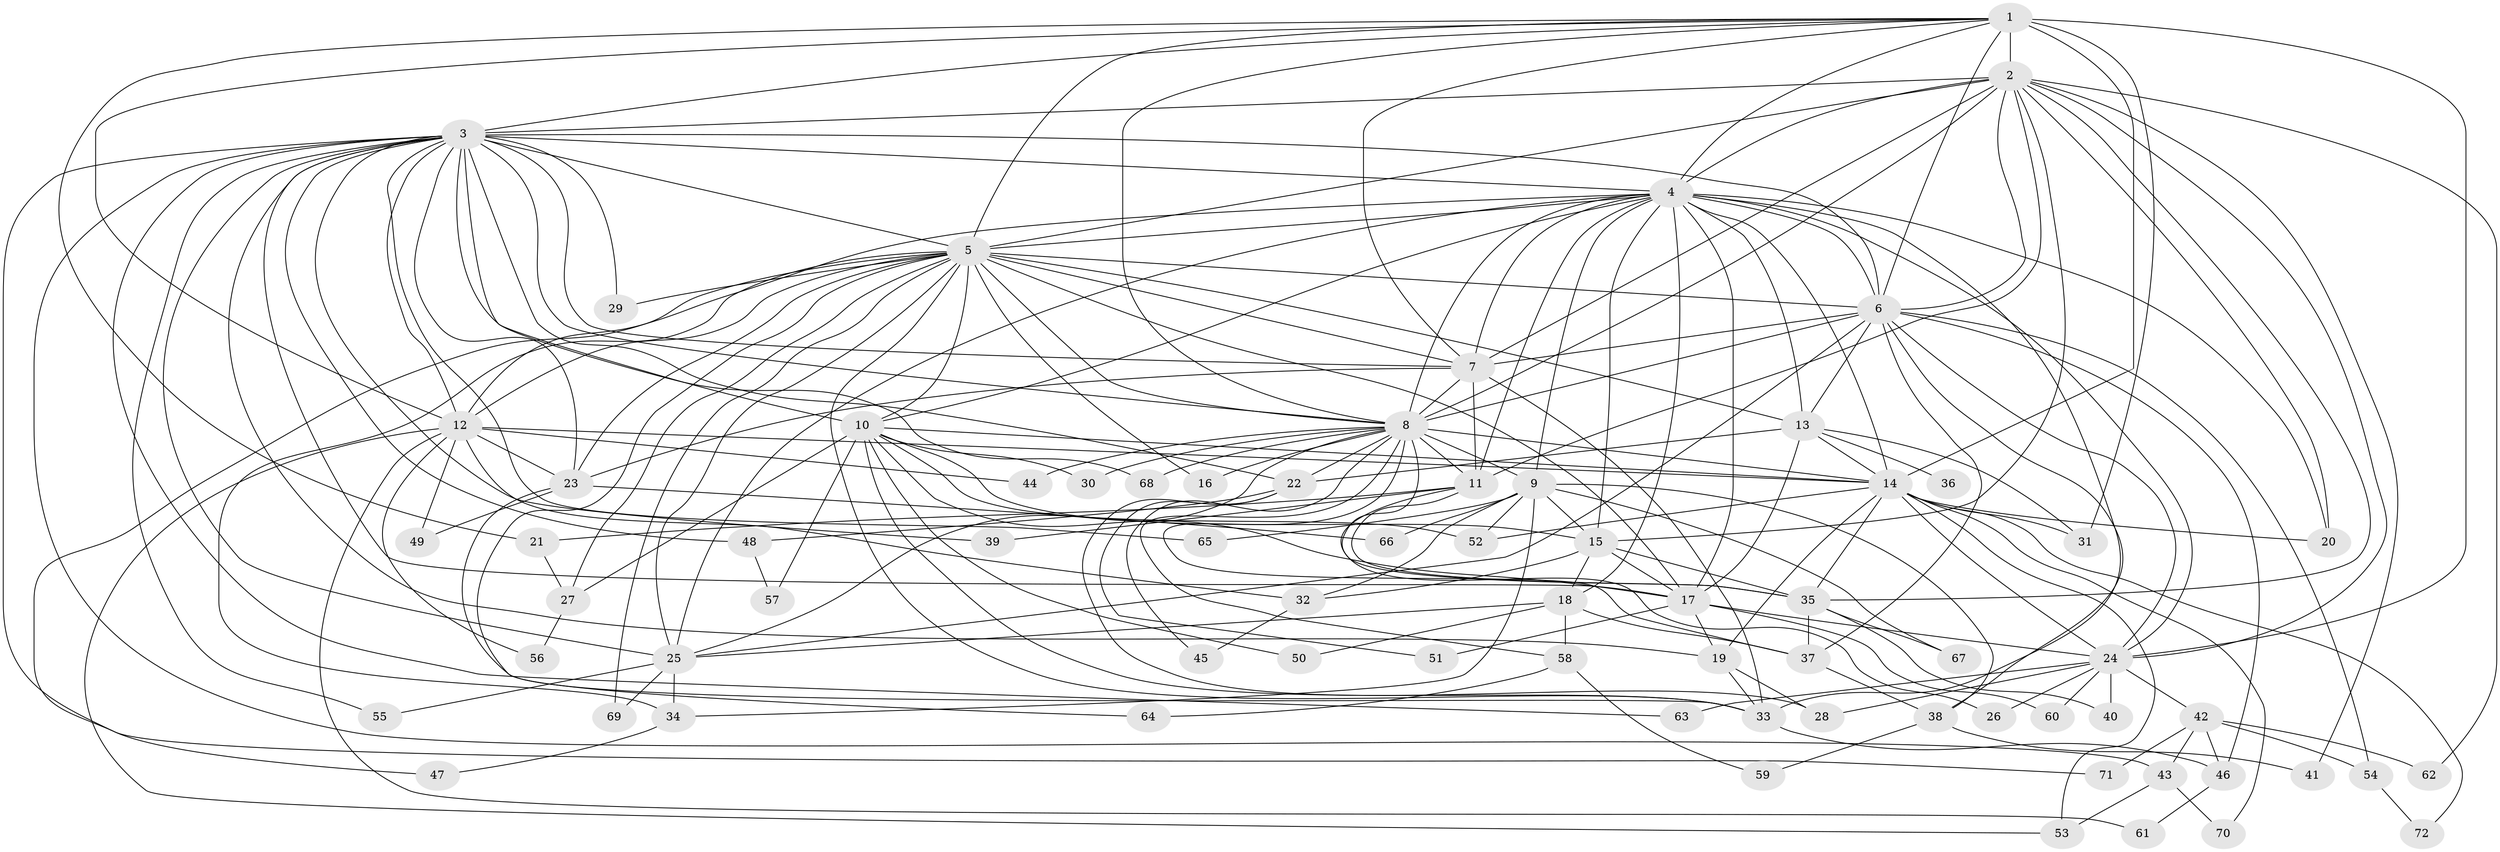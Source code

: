 // original degree distribution, {27: 0.013888888888888888, 17: 0.006944444444444444, 26: 0.013888888888888888, 13: 0.006944444444444444, 30: 0.006944444444444444, 22: 0.006944444444444444, 16: 0.006944444444444444, 19: 0.006944444444444444, 10: 0.006944444444444444, 11: 0.013888888888888888, 7: 0.013888888888888888, 8: 0.013888888888888888, 2: 0.5763888888888888, 5: 0.020833333333333332, 4: 0.09027777777777778, 6: 0.041666666666666664, 3: 0.14583333333333334, 9: 0.006944444444444444}
// Generated by graph-tools (version 1.1) at 2025/35/03/09/25 02:35:03]
// undirected, 72 vertices, 201 edges
graph export_dot {
graph [start="1"]
  node [color=gray90,style=filled];
  1;
  2;
  3;
  4;
  5;
  6;
  7;
  8;
  9;
  10;
  11;
  12;
  13;
  14;
  15;
  16;
  17;
  18;
  19;
  20;
  21;
  22;
  23;
  24;
  25;
  26;
  27;
  28;
  29;
  30;
  31;
  32;
  33;
  34;
  35;
  36;
  37;
  38;
  39;
  40;
  41;
  42;
  43;
  44;
  45;
  46;
  47;
  48;
  49;
  50;
  51;
  52;
  53;
  54;
  55;
  56;
  57;
  58;
  59;
  60;
  61;
  62;
  63;
  64;
  65;
  66;
  67;
  68;
  69;
  70;
  71;
  72;
  1 -- 2 [weight=3.0];
  1 -- 3 [weight=2.0];
  1 -- 4 [weight=4.0];
  1 -- 5 [weight=2.0];
  1 -- 6 [weight=2.0];
  1 -- 7 [weight=2.0];
  1 -- 8 [weight=2.0];
  1 -- 12 [weight=1.0];
  1 -- 14 [weight=15.0];
  1 -- 21 [weight=1.0];
  1 -- 24 [weight=1.0];
  1 -- 31 [weight=1.0];
  2 -- 3 [weight=1.0];
  2 -- 4 [weight=2.0];
  2 -- 5 [weight=1.0];
  2 -- 6 [weight=1.0];
  2 -- 7 [weight=1.0];
  2 -- 8 [weight=1.0];
  2 -- 11 [weight=1.0];
  2 -- 15 [weight=1.0];
  2 -- 20 [weight=1.0];
  2 -- 24 [weight=1.0];
  2 -- 35 [weight=1.0];
  2 -- 41 [weight=1.0];
  2 -- 62 [weight=1.0];
  3 -- 4 [weight=3.0];
  3 -- 5 [weight=1.0];
  3 -- 6 [weight=1.0];
  3 -- 7 [weight=1.0];
  3 -- 8 [weight=1.0];
  3 -- 10 [weight=1.0];
  3 -- 12 [weight=1.0];
  3 -- 17 [weight=1.0];
  3 -- 19 [weight=1.0];
  3 -- 22 [weight=1.0];
  3 -- 23 [weight=1.0];
  3 -- 25 [weight=1.0];
  3 -- 29 [weight=1.0];
  3 -- 39 [weight=1.0];
  3 -- 43 [weight=1.0];
  3 -- 48 [weight=1.0];
  3 -- 55 [weight=1.0];
  3 -- 63 [weight=1.0];
  3 -- 65 [weight=1.0];
  3 -- 68 [weight=1.0];
  3 -- 71 [weight=1.0];
  4 -- 5 [weight=3.0];
  4 -- 6 [weight=3.0];
  4 -- 7 [weight=3.0];
  4 -- 8 [weight=3.0];
  4 -- 9 [weight=1.0];
  4 -- 10 [weight=1.0];
  4 -- 11 [weight=1.0];
  4 -- 12 [weight=1.0];
  4 -- 13 [weight=1.0];
  4 -- 14 [weight=3.0];
  4 -- 15 [weight=1.0];
  4 -- 17 [weight=5.0];
  4 -- 18 [weight=2.0];
  4 -- 20 [weight=1.0];
  4 -- 24 [weight=1.0];
  4 -- 25 [weight=6.0];
  4 -- 33 [weight=2.0];
  5 -- 6 [weight=2.0];
  5 -- 7 [weight=1.0];
  5 -- 8 [weight=1.0];
  5 -- 10 [weight=2.0];
  5 -- 12 [weight=1.0];
  5 -- 13 [weight=1.0];
  5 -- 16 [weight=1.0];
  5 -- 17 [weight=1.0];
  5 -- 23 [weight=1.0];
  5 -- 25 [weight=1.0];
  5 -- 27 [weight=2.0];
  5 -- 29 [weight=1.0];
  5 -- 33 [weight=1.0];
  5 -- 34 [weight=1.0];
  5 -- 47 [weight=1.0];
  5 -- 64 [weight=1.0];
  5 -- 69 [weight=1.0];
  6 -- 7 [weight=1.0];
  6 -- 8 [weight=2.0];
  6 -- 13 [weight=1.0];
  6 -- 24 [weight=2.0];
  6 -- 25 [weight=1.0];
  6 -- 37 [weight=1.0];
  6 -- 38 [weight=1.0];
  6 -- 46 [weight=1.0];
  6 -- 54 [weight=1.0];
  7 -- 8 [weight=1.0];
  7 -- 11 [weight=1.0];
  7 -- 23 [weight=1.0];
  7 -- 33 [weight=7.0];
  8 -- 9 [weight=1.0];
  8 -- 11 [weight=1.0];
  8 -- 14 [weight=3.0];
  8 -- 16 [weight=1.0];
  8 -- 22 [weight=1.0];
  8 -- 25 [weight=1.0];
  8 -- 30 [weight=1.0];
  8 -- 35 [weight=1.0];
  8 -- 37 [weight=1.0];
  8 -- 44 [weight=1.0];
  8 -- 45 [weight=1.0];
  8 -- 58 [weight=1.0];
  8 -- 68 [weight=1.0];
  9 -- 15 [weight=1.0];
  9 -- 32 [weight=1.0];
  9 -- 34 [weight=1.0];
  9 -- 38 [weight=1.0];
  9 -- 52 [weight=1.0];
  9 -- 65 [weight=1.0];
  9 -- 66 [weight=1.0];
  9 -- 67 [weight=1.0];
  10 -- 14 [weight=1.0];
  10 -- 15 [weight=1.0];
  10 -- 17 [weight=1.0];
  10 -- 27 [weight=1.0];
  10 -- 30 [weight=1.0];
  10 -- 33 [weight=1.0];
  10 -- 50 [weight=1.0];
  10 -- 52 [weight=1.0];
  10 -- 57 [weight=1.0];
  11 -- 21 [weight=1.0];
  11 -- 26 [weight=1.0];
  11 -- 35 [weight=1.0];
  11 -- 39 [weight=1.0];
  12 -- 14 [weight=1.0];
  12 -- 23 [weight=1.0];
  12 -- 32 [weight=1.0];
  12 -- 44 [weight=1.0];
  12 -- 49 [weight=1.0];
  12 -- 53 [weight=1.0];
  12 -- 56 [weight=1.0];
  12 -- 61 [weight=1.0];
  13 -- 14 [weight=1.0];
  13 -- 17 [weight=1.0];
  13 -- 22 [weight=1.0];
  13 -- 31 [weight=1.0];
  13 -- 36 [weight=1.0];
  14 -- 19 [weight=1.0];
  14 -- 20 [weight=1.0];
  14 -- 24 [weight=2.0];
  14 -- 31 [weight=1.0];
  14 -- 35 [weight=1.0];
  14 -- 52 [weight=1.0];
  14 -- 53 [weight=1.0];
  14 -- 70 [weight=1.0];
  14 -- 72 [weight=1.0];
  15 -- 17 [weight=1.0];
  15 -- 18 [weight=2.0];
  15 -- 32 [weight=1.0];
  15 -- 35 [weight=1.0];
  17 -- 19 [weight=1.0];
  17 -- 24 [weight=1.0];
  17 -- 51 [weight=1.0];
  17 -- 60 [weight=1.0];
  18 -- 25 [weight=1.0];
  18 -- 37 [weight=1.0];
  18 -- 50 [weight=1.0];
  18 -- 58 [weight=1.0];
  19 -- 28 [weight=1.0];
  19 -- 33 [weight=2.0];
  21 -- 27 [weight=1.0];
  22 -- 28 [weight=1.0];
  22 -- 48 [weight=1.0];
  22 -- 51 [weight=1.0];
  23 -- 33 [weight=1.0];
  23 -- 49 [weight=1.0];
  23 -- 66 [weight=1.0];
  24 -- 26 [weight=1.0];
  24 -- 28 [weight=1.0];
  24 -- 40 [weight=1.0];
  24 -- 42 [weight=1.0];
  24 -- 60 [weight=1.0];
  24 -- 63 [weight=1.0];
  25 -- 34 [weight=1.0];
  25 -- 55 [weight=1.0];
  25 -- 69 [weight=1.0];
  27 -- 56 [weight=1.0];
  32 -- 45 [weight=1.0];
  33 -- 46 [weight=1.0];
  34 -- 47 [weight=1.0];
  35 -- 37 [weight=1.0];
  35 -- 40 [weight=1.0];
  35 -- 67 [weight=1.0];
  37 -- 38 [weight=1.0];
  38 -- 41 [weight=1.0];
  38 -- 59 [weight=1.0];
  42 -- 43 [weight=1.0];
  42 -- 46 [weight=1.0];
  42 -- 54 [weight=1.0];
  42 -- 62 [weight=1.0];
  42 -- 71 [weight=1.0];
  43 -- 53 [weight=1.0];
  43 -- 70 [weight=1.0];
  46 -- 61 [weight=1.0];
  48 -- 57 [weight=1.0];
  54 -- 72 [weight=1.0];
  58 -- 59 [weight=1.0];
  58 -- 64 [weight=1.0];
}
